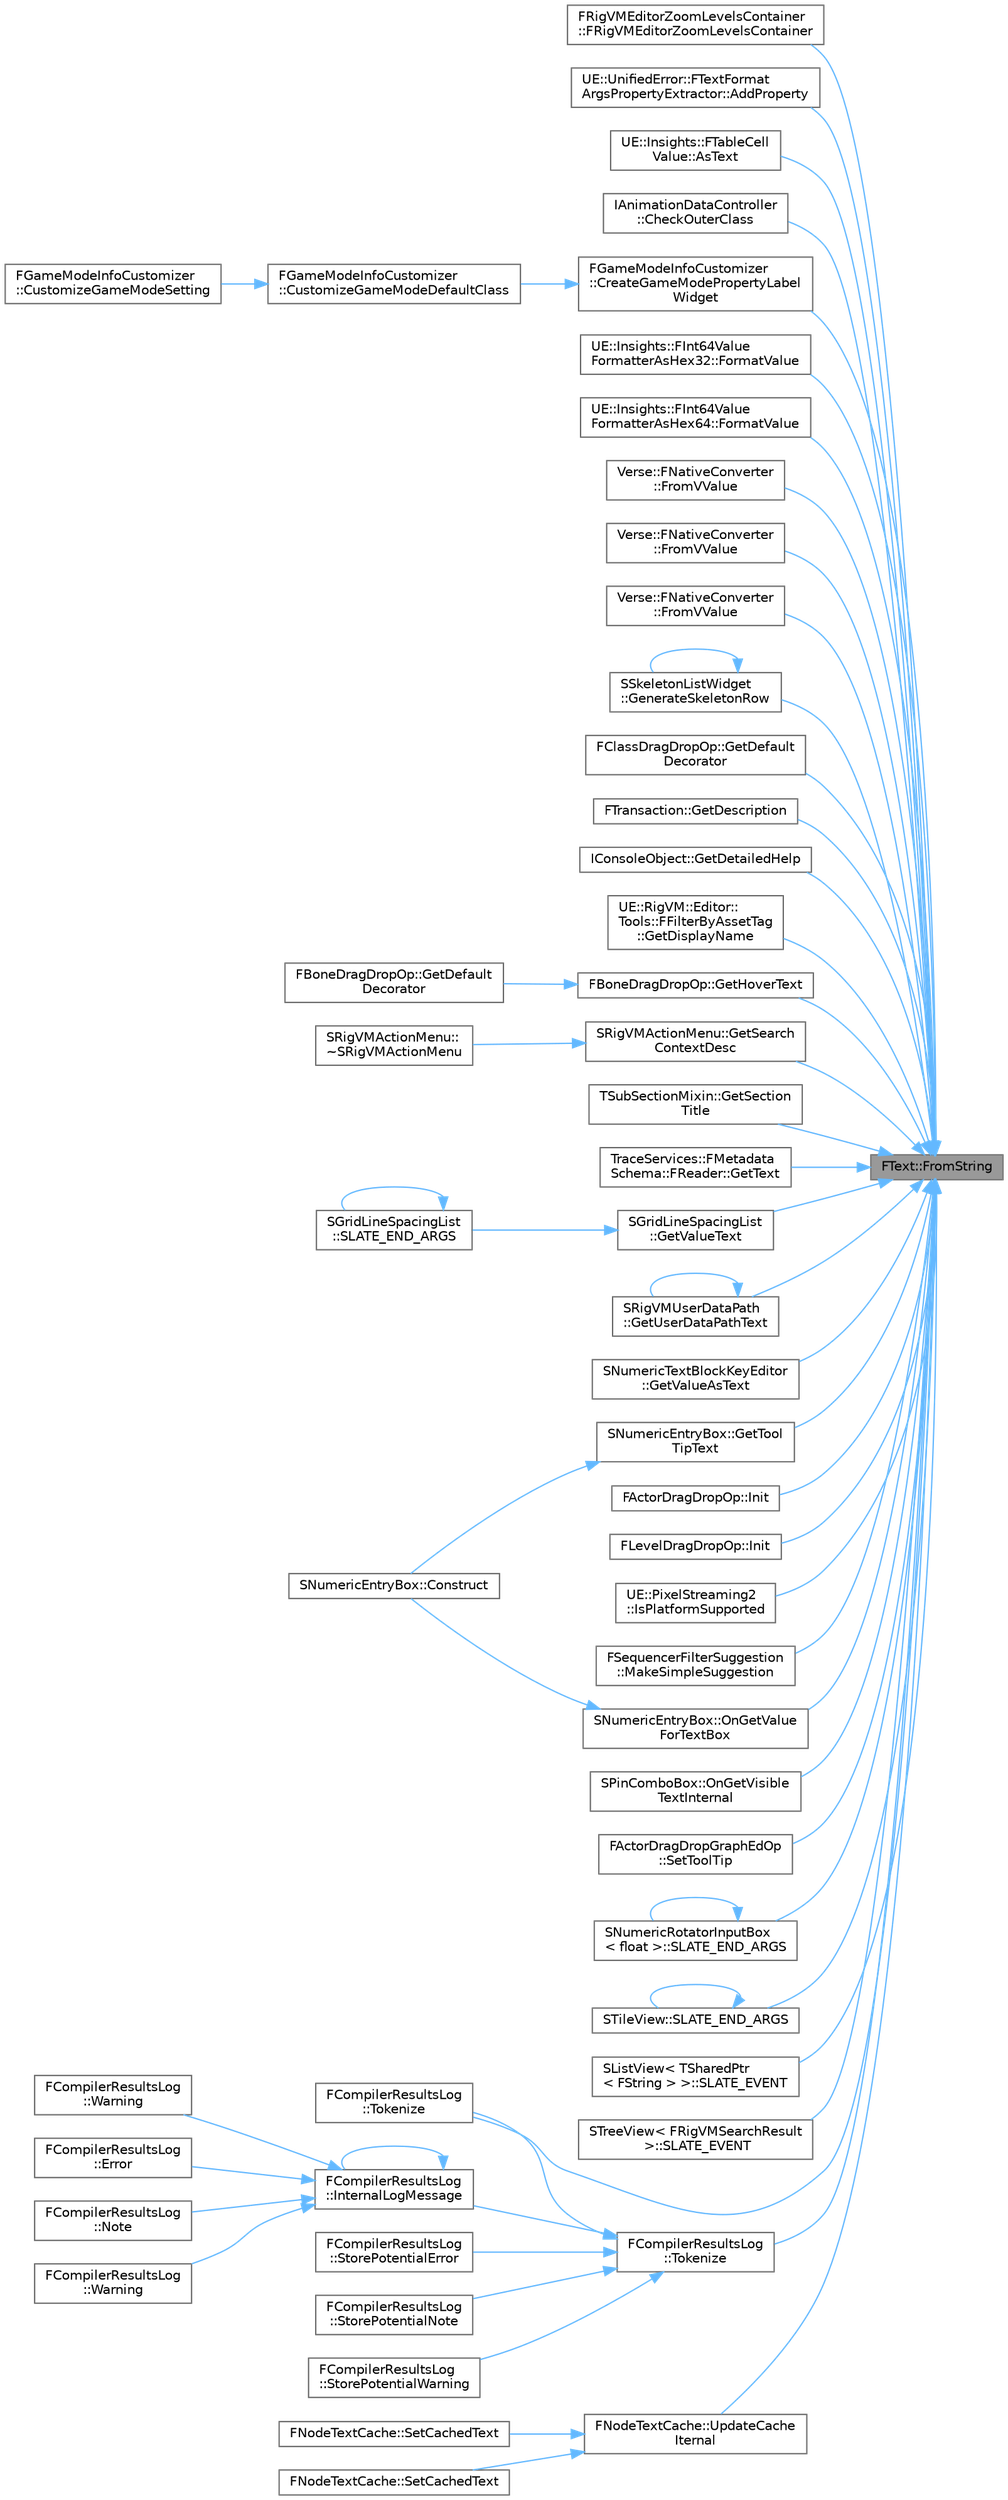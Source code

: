 digraph "FText::FromString"
{
 // INTERACTIVE_SVG=YES
 // LATEX_PDF_SIZE
  bgcolor="transparent";
  edge [fontname=Helvetica,fontsize=10,labelfontname=Helvetica,labelfontsize=10];
  node [fontname=Helvetica,fontsize=10,shape=box,height=0.2,width=0.4];
  rankdir="RL";
  Node1 [id="Node000001",label="FText::FromString",height=0.2,width=0.4,color="gray40", fillcolor="grey60", style="filled", fontcolor="black",tooltip="Generate an FText representing the passed in string."];
  Node1 -> Node2 [id="edge1_Node000001_Node000002",dir="back",color="steelblue1",style="solid",tooltip=" "];
  Node2 [id="Node000002",label="FRigVMEditorZoomLevelsContainer\l::FRigVMEditorZoomLevelsContainer",height=0.2,width=0.4,color="grey40", fillcolor="white", style="filled",URL="$d6/d06/structFRigVMEditorZoomLevelsContainer.html#a41938672dec9ca7c449e0c0f01fcd8b4",tooltip=" "];
  Node1 -> Node3 [id="edge2_Node000001_Node000003",dir="back",color="steelblue1",style="solid",tooltip=" "];
  Node3 [id="Node000003",label="UE::UnifiedError::FTextFormat\lArgsPropertyExtractor::AddProperty",height=0.2,width=0.4,color="grey40", fillcolor="white", style="filled",URL="$d7/daf/classUE_1_1UnifiedError_1_1FTextFormatArgsPropertyExtractor.html#addbcffa440bfeb55a0d7325eabc3943c",tooltip=" "];
  Node1 -> Node4 [id="edge3_Node000001_Node000004",dir="back",color="steelblue1",style="solid",tooltip=" "];
  Node4 [id="Node000004",label="UE::Insights::FTableCell\lValue::AsText",height=0.2,width=0.4,color="grey40", fillcolor="white", style="filled",URL="$d0/de1/structUE_1_1Insights_1_1FTableCellValue.html#a4682ce3d8582bad04db8489c0a12bcd4",tooltip=" "];
  Node1 -> Node5 [id="edge4_Node000001_Node000005",dir="back",color="steelblue1",style="solid",tooltip=" "];
  Node5 [id="Node000005",label="IAnimationDataController\l::CheckOuterClass",height=0.2,width=0.4,color="grey40", fillcolor="white", style="filled",URL="$d5/db0/classIAnimationDataController.html#ae31746f0bd487cc804b72fa0096722a8",tooltip="Verifies whether or not the Model's outer object is (or is derived from) the specified UClass."];
  Node1 -> Node6 [id="edge5_Node000001_Node000006",dir="back",color="steelblue1",style="solid",tooltip=" "];
  Node6 [id="Node000006",label="FGameModeInfoCustomizer\l::CreateGameModePropertyLabel\lWidget",height=0.2,width=0.4,color="grey40", fillcolor="white", style="filled",URL="$d8/d99/classFGameModeInfoCustomizer.html#aaa28ed0868937a4f36da5248c36814d6",tooltip="Create widget for the name of a default class property."];
  Node6 -> Node7 [id="edge6_Node000006_Node000007",dir="back",color="steelblue1",style="solid",tooltip=" "];
  Node7 [id="Node000007",label="FGameModeInfoCustomizer\l::CustomizeGameModeDefaultClass",height=0.2,width=0.4,color="grey40", fillcolor="white", style="filled",URL="$d8/d99/classFGameModeInfoCustomizer.html#a74d406f84c5b9f70518e8d34579a603e",tooltip="Create widget fo modifying a default class within the current GameMode."];
  Node7 -> Node8 [id="edge7_Node000007_Node000008",dir="back",color="steelblue1",style="solid",tooltip=" "];
  Node8 [id="Node000008",label="FGameModeInfoCustomizer\l::CustomizeGameModeSetting",height=0.2,width=0.4,color="grey40", fillcolor="white", style="filled",URL="$d8/d99/classFGameModeInfoCustomizer.html#ad7c2b7a819accac445cba2e1433a3540",tooltip="Add special customization for the GameMode setting."];
  Node1 -> Node9 [id="edge8_Node000001_Node000009",dir="back",color="steelblue1",style="solid",tooltip=" "];
  Node9 [id="Node000009",label="UE::Insights::FInt64Value\lFormatterAsHex32::FormatValue",height=0.2,width=0.4,color="grey40", fillcolor="white", style="filled",URL="$de/d29/classUE_1_1Insights_1_1FInt64ValueFormatterAsHex32.html#a804a1b18b33b45d9f32bd07f8adc5d5c",tooltip=" "];
  Node1 -> Node10 [id="edge9_Node000001_Node000010",dir="back",color="steelblue1",style="solid",tooltip=" "];
  Node10 [id="Node000010",label="UE::Insights::FInt64Value\lFormatterAsHex64::FormatValue",height=0.2,width=0.4,color="grey40", fillcolor="white", style="filled",URL="$d2/d22/classUE_1_1Insights_1_1FInt64ValueFormatterAsHex64.html#ad5aa4b1dde0dd4770fcadb23d0203734",tooltip=" "];
  Node1 -> Node11 [id="edge10_Node000001_Node000011",dir="back",color="steelblue1",style="solid",tooltip=" "];
  Node11 [id="Node000011",label="Verse::FNativeConverter\l::FromVValue",height=0.2,width=0.4,color="grey40", fillcolor="white", style="filled",URL="$d4/d7e/structVerse_1_1FNativeConverter.html#ac39d958695050e55edb44a147335aab0",tooltip=" "];
  Node1 -> Node12 [id="edge11_Node000001_Node000012",dir="back",color="steelblue1",style="solid",tooltip=" "];
  Node12 [id="Node000012",label="Verse::FNativeConverter\l::FromVValue",height=0.2,width=0.4,color="grey40", fillcolor="white", style="filled",URL="$d4/d7e/structVerse_1_1FNativeConverter.html#aa445d7a1443a8e1416c5bca79a8a4097",tooltip=" "];
  Node1 -> Node13 [id="edge12_Node000001_Node000013",dir="back",color="steelblue1",style="solid",tooltip=" "];
  Node13 [id="Node000013",label="Verse::FNativeConverter\l::FromVValue",height=0.2,width=0.4,color="grey40", fillcolor="white", style="filled",URL="$d4/d7e/structVerse_1_1FNativeConverter.html#afc9074f426f4997f8b2e664f3989a857",tooltip=" "];
  Node1 -> Node14 [id="edge13_Node000001_Node000014",dir="back",color="steelblue1",style="solid",tooltip=" "];
  Node14 [id="Node000014",label="SSkeletonListWidget\l::GenerateSkeletonRow",height=0.2,width=0.4,color="grey40", fillcolor="white", style="filled",URL="$d8/d56/classSSkeletonListWidget.html#ae86ea7e054f48dcf95428c2c1d93e791",tooltip=" "];
  Node14 -> Node14 [id="edge14_Node000014_Node000014",dir="back",color="steelblue1",style="solid",tooltip=" "];
  Node1 -> Node15 [id="edge15_Node000001_Node000015",dir="back",color="steelblue1",style="solid",tooltip=" "];
  Node15 [id="Node000015",label="FClassDragDropOp::GetDefault\lDecorator",height=0.2,width=0.4,color="grey40", fillcolor="white", style="filled",URL="$d2/d04/classFClassDragDropOp.html#ac7db0bc234d01b4e73e8bd832d7a01a7",tooltip="The widget decorator to use."];
  Node1 -> Node16 [id="edge16_Node000001_Node000016",dir="back",color="steelblue1",style="solid",tooltip=" "];
  Node16 [id="Node000016",label="FTransaction::GetDescription",height=0.2,width=0.4,color="grey40", fillcolor="white", style="filled",URL="$d1/dd5/classFTransaction.html#ac57fdf9bc5f4bd0bf9081bc00d4580c7",tooltip="Returns the description of each contained Object Record."];
  Node1 -> Node17 [id="edge17_Node000001_Node000017",dir="back",color="steelblue1",style="solid",tooltip=" "];
  Node17 [id="Node000017",label="IConsoleObject::GetDetailedHelp",height=0.2,width=0.4,color="grey40", fillcolor="white", style="filled",URL="$d7/d0d/classIConsoleObject.html#a5a132caa1001447daeea38ff251bc588",tooltip=" "];
  Node1 -> Node18 [id="edge18_Node000001_Node000018",dir="back",color="steelblue1",style="solid",tooltip=" "];
  Node18 [id="Node000018",label="UE::RigVM::Editor::\lTools::FFilterByAssetTag\l::GetDisplayName",height=0.2,width=0.4,color="grey40", fillcolor="white", style="filled",URL="$d4/d95/classUE_1_1RigVM_1_1Editor_1_1Tools_1_1FFilterByAssetTag.html#a0e742667d8dd4bb5c32c4eeae9d4dbc0",tooltip=" "];
  Node1 -> Node19 [id="edge19_Node000001_Node000019",dir="back",color="steelblue1",style="solid",tooltip=" "];
  Node19 [id="Node000019",label="FBoneDragDropOp::GetHoverText",height=0.2,width=0.4,color="grey40", fillcolor="white", style="filled",URL="$d7/d0b/classFBoneDragDropOp.html#a8d2ce90881f169c1641a750280d7f8fd",tooltip=" "];
  Node19 -> Node20 [id="edge20_Node000019_Node000020",dir="back",color="steelblue1",style="solid",tooltip=" "];
  Node20 [id="Node000020",label="FBoneDragDropOp::GetDefault\lDecorator",height=0.2,width=0.4,color="grey40", fillcolor="white", style="filled",URL="$d7/d0b/classFBoneDragDropOp.html#ad21b62629d1bc0655155d1f2627f06b6",tooltip="The widget decorator to use."];
  Node1 -> Node21 [id="edge21_Node000001_Node000021",dir="back",color="steelblue1",style="solid",tooltip=" "];
  Node21 [id="Node000021",label="SRigVMActionMenu::GetSearch\lContextDesc",height=0.2,width=0.4,color="grey40", fillcolor="white", style="filled",URL="$d0/dc8/classSRigVMActionMenu.html#a1126e10fc7cd99880940044d3d1dcd23",tooltip="UI Callback functions."];
  Node21 -> Node22 [id="edge22_Node000021_Node000022",dir="back",color="steelblue1",style="solid",tooltip=" "];
  Node22 [id="Node000022",label="SRigVMActionMenu::\l~SRigVMActionMenu",height=0.2,width=0.4,color="grey40", fillcolor="white", style="filled",URL="$d0/dc8/classSRigVMActionMenu.html#a3e5360a0d634f11a8d88f3e21f1fa462",tooltip=" "];
  Node1 -> Node23 [id="edge23_Node000001_Node000023",dir="back",color="steelblue1",style="solid",tooltip=" "];
  Node23 [id="Node000023",label="TSubSectionMixin::GetSection\lTitle",height=0.2,width=0.4,color="grey40", fillcolor="white", style="filled",URL="$db/d4f/classTSubSectionMixin.html#af1800680eebe7f1fcf6609b65d363f16",tooltip=" "];
  Node1 -> Node24 [id="edge24_Node000001_Node000024",dir="back",color="steelblue1",style="solid",tooltip=" "];
  Node24 [id="Node000024",label="TraceServices::FMetadata\lSchema::FReader::GetText",height=0.2,width=0.4,color="grey40", fillcolor="white", style="filled",URL="$d7/d29/structTraceServices_1_1FMetadataSchema_1_1FReader.html#a87568925996badc6366975993fa80d15",tooltip=" "];
  Node1 -> Node25 [id="edge25_Node000001_Node000025",dir="back",color="steelblue1",style="solid",tooltip=" "];
  Node25 [id="Node000025",label="SNumericEntryBox::GetTool\lTipText",height=0.2,width=0.4,color="grey40", fillcolor="white", style="filled",URL="$dc/db6/classSNumericEntryBox.html#af0bd11aa3c67fb68f487add0305b72e5",tooltip=" "];
  Node25 -> Node26 [id="edge26_Node000025_Node000026",dir="back",color="steelblue1",style="solid",tooltip=" "];
  Node26 [id="Node000026",label="SNumericEntryBox::Construct",height=0.2,width=0.4,color="grey40", fillcolor="white", style="filled",URL="$dc/db6/classSNumericEntryBox.html#ac1fba69ed00d8a96e9b80d71e9cb7c52",tooltip=" "];
  Node1 -> Node27 [id="edge27_Node000001_Node000027",dir="back",color="steelblue1",style="solid",tooltip=" "];
  Node27 [id="Node000027",label="SRigVMUserDataPath\l::GetUserDataPathText",height=0.2,width=0.4,color="grey40", fillcolor="white", style="filled",URL="$d3/db4/classSRigVMUserDataPath.html#a1991a94af7e15f5393bee713eb6f8514",tooltip=" "];
  Node27 -> Node27 [id="edge28_Node000027_Node000027",dir="back",color="steelblue1",style="solid",tooltip=" "];
  Node1 -> Node28 [id="edge29_Node000001_Node000028",dir="back",color="steelblue1",style="solid",tooltip=" "];
  Node28 [id="Node000028",label="SNumericTextBlockKeyEditor\l::GetValueAsText",height=0.2,width=0.4,color="grey40", fillcolor="white", style="filled",URL="$da/d29/classSNumericTextBlockKeyEditor.html#a8d5ff3d79a5ce916d609d2fefa337513",tooltip=" "];
  Node1 -> Node29 [id="edge30_Node000001_Node000029",dir="back",color="steelblue1",style="solid",tooltip=" "];
  Node29 [id="Node000029",label="SGridLineSpacingList\l::GetValueText",height=0.2,width=0.4,color="grey40", fillcolor="white", style="filled",URL="$da/d6b/classSGridLineSpacingList.html#a50851ced5f4175c64e1cb135f1d87a15",tooltip="Get the value text for displaying in the custom entry box."];
  Node29 -> Node30 [id="edge31_Node000029_Node000030",dir="back",color="steelblue1",style="solid",tooltip=" "];
  Node30 [id="Node000030",label="SGridLineSpacingList\l::SLATE_END_ARGS",height=0.2,width=0.4,color="grey40", fillcolor="white", style="filled",URL="$da/d6b/classSGridLineSpacingList.html#a5bb7cffc7fd25f53157c2f1671096ac5",tooltip=" "];
  Node30 -> Node30 [id="edge32_Node000030_Node000030",dir="back",color="steelblue1",style="solid",tooltip=" "];
  Node1 -> Node31 [id="edge33_Node000001_Node000031",dir="back",color="steelblue1",style="solid",tooltip=" "];
  Node31 [id="Node000031",label="FActorDragDropOp::Init",height=0.2,width=0.4,color="grey40", fillcolor="white", style="filled",URL="$dc/de6/classFActorDragDropOp.html#a392f4e944856540373641bc8650d3604",tooltip=" "];
  Node1 -> Node32 [id="edge34_Node000001_Node000032",dir="back",color="steelblue1",style="solid",tooltip=" "];
  Node32 [id="Node000032",label="FLevelDragDropOp::Init",height=0.2,width=0.4,color="grey40", fillcolor="white", style="filled",URL="$d3/dc0/classFLevelDragDropOp.html#a5ccdf3d664d4a64c0011972ce03da8db",tooltip="Inits the tooltip."];
  Node1 -> Node33 [id="edge35_Node000001_Node000033",dir="back",color="steelblue1",style="solid",tooltip=" "];
  Node33 [id="Node000033",label="UE::PixelStreaming2\l::IsPlatformSupported",height=0.2,width=0.4,color="grey40", fillcolor="white", style="filled",URL="$d1/d40/namespaceUE_1_1PixelStreaming2.html#aeb4b10f0e97a0f17e0b14e884e7e360f",tooltip=" "];
  Node1 -> Node34 [id="edge36_Node000001_Node000034",dir="back",color="steelblue1",style="solid",tooltip=" "];
  Node34 [id="Node000034",label="FSequencerFilterSuggestion\l::MakeSimpleSuggestion",height=0.2,width=0.4,color="grey40", fillcolor="white", style="filled",URL="$de/ddf/structFSequencerFilterSuggestion.html#ac8eccb49ae5dd4ef45ead7da8ca30ff9",tooltip=" "];
  Node1 -> Node35 [id="edge37_Node000001_Node000035",dir="back",color="steelblue1",style="solid",tooltip=" "];
  Node35 [id="Node000035",label="SNumericEntryBox::OnGetValue\lForTextBox",height=0.2,width=0.4,color="grey40", fillcolor="white", style="filled",URL="$dc/db6/classSNumericEntryBox.html#a6222538d57103c267fdf6e4485145eaf",tooltip="Called to get the value for the text box as FText."];
  Node35 -> Node26 [id="edge38_Node000035_Node000026",dir="back",color="steelblue1",style="solid",tooltip=" "];
  Node1 -> Node36 [id="edge39_Node000001_Node000036",dir="back",color="steelblue1",style="solid",tooltip=" "];
  Node36 [id="Node000036",label="SPinComboBox::OnGetVisible\lTextInternal",height=0.2,width=0.4,color="grey40", fillcolor="white", style="filled",URL="$db/d3d/classSPinComboBox.html#a0a5ac43135bad970c41f213c52fb888c",tooltip=" "];
  Node1 -> Node37 [id="edge40_Node000001_Node000037",dir="back",color="steelblue1",style="solid",tooltip=" "];
  Node37 [id="Node000037",label="FActorDragDropGraphEdOp\l::SetToolTip",height=0.2,width=0.4,color="grey40", fillcolor="white", style="filled",URL="$de/d3f/classFActorDragDropGraphEdOp.html#ab51c30d6128062cc9f268fd8d3dc5673",tooltip="Set the appropriate tool tip when dragging functionality is active."];
  Node1 -> Node38 [id="edge41_Node000001_Node000038",dir="back",color="steelblue1",style="solid",tooltip=" "];
  Node38 [id="Node000038",label="SNumericRotatorInputBox\l\< float \>::SLATE_END_ARGS",height=0.2,width=0.4,color="grey40", fillcolor="white", style="filled",URL="$de/dee/classSNumericRotatorInputBox.html#a1cdd10c606a55ec6807f6289136ced48",tooltip=" "];
  Node38 -> Node38 [id="edge42_Node000038_Node000038",dir="back",color="steelblue1",style="solid",tooltip=" "];
  Node1 -> Node39 [id="edge43_Node000001_Node000039",dir="back",color="steelblue1",style="solid",tooltip=" "];
  Node39 [id="Node000039",label="STileView::SLATE_END_ARGS",height=0.2,width=0.4,color="grey40", fillcolor="white", style="filled",URL="$d0/d1a/classSTileView.html#a9257066b03ba2e226c859929058fa752",tooltip="Construct this widget."];
  Node39 -> Node39 [id="edge44_Node000039_Node000039",dir="back",color="steelblue1",style="solid",tooltip=" "];
  Node1 -> Node40 [id="edge45_Node000001_Node000040",dir="back",color="steelblue1",style="solid",tooltip=" "];
  Node40 [id="Node000040",label="SListView\< TSharedPtr\l\< FString \> \>::SLATE_EVENT",height=0.2,width=0.4,color="grey40", fillcolor="white", style="filled",URL="$d1/dc1/classSListView.html#a0d73e5abf55e5433dd2205110f59cd7e",tooltip=" "];
  Node1 -> Node41 [id="edge46_Node000001_Node000041",dir="back",color="steelblue1",style="solid",tooltip=" "];
  Node41 [id="Node000041",label="STreeView\< FRigVMSearchResult\l \>::SLATE_EVENT",height=0.2,width=0.4,color="grey40", fillcolor="white", style="filled",URL="$de/d1d/classSTreeView.html#ab5533ecc5e9515a4d4974b7acd940857",tooltip=" "];
  Node1 -> Node42 [id="edge47_Node000001_Node000042",dir="back",color="steelblue1",style="solid",tooltip=" "];
  Node42 [id="Node000042",label="FCompilerResultsLog\l::Tokenize",height=0.2,width=0.4,color="grey40", fillcolor="white", style="filled",URL="$d4/d9d/classFCompilerResultsLog.html#a6067b632661ca87866886e21ac8491b0",tooltip=" "];
  Node1 -> Node43 [id="edge48_Node000001_Node000043",dir="back",color="steelblue1",style="solid",tooltip=" "];
  Node43 [id="Node000043",label="FCompilerResultsLog\l::Tokenize",height=0.2,width=0.4,color="grey40", fillcolor="white", style="filled",URL="$d4/d9d/classFCompilerResultsLog.html#a70248aeee9d245b6eb82e12a49878179",tooltip=" "];
  Node43 -> Node44 [id="edge49_Node000043_Node000044",dir="back",color="steelblue1",style="solid",tooltip=" "];
  Node44 [id="Node000044",label="FCompilerResultsLog\l::InternalLogMessage",height=0.2,width=0.4,color="grey40", fillcolor="white", style="filled",URL="$d4/d9d/classFCompilerResultsLog.html#a6fae7a57840c6a2053beb43bbffec1fb",tooltip=" "];
  Node44 -> Node45 [id="edge50_Node000044_Node000045",dir="back",color="steelblue1",style="solid",tooltip=" "];
  Node45 [id="Node000045",label="FCompilerResultsLog\l::Error",height=0.2,width=0.4,color="grey40", fillcolor="white", style="filled",URL="$d4/d9d/classFCompilerResultsLog.html#af84eee1acf4822b4412dcae6a117a53b",tooltip="Write an error in to the compiler log."];
  Node44 -> Node44 [id="edge51_Node000044_Node000044",dir="back",color="steelblue1",style="solid",tooltip=" "];
  Node44 -> Node46 [id="edge52_Node000044_Node000046",dir="back",color="steelblue1",style="solid",tooltip=" "];
  Node46 [id="Node000046",label="FCompilerResultsLog\l::Note",height=0.2,width=0.4,color="grey40", fillcolor="white", style="filled",URL="$d4/d9d/classFCompilerResultsLog.html#a78cfa1008aa9bdeab4f6074eef828ba4",tooltip="Write a note in to the compiler log."];
  Node44 -> Node47 [id="edge53_Node000044_Node000047",dir="back",color="steelblue1",style="solid",tooltip=" "];
  Node47 [id="Node000047",label="FCompilerResultsLog\l::Warning",height=0.2,width=0.4,color="grey40", fillcolor="white", style="filled",URL="$d4/d9d/classFCompilerResultsLog.html#aa9a67dd0e4b90e8fb49f984d923282b7",tooltip="Write a warning in to the compiler log."];
  Node44 -> Node48 [id="edge54_Node000044_Node000048",dir="back",color="steelblue1",style="solid",tooltip=" "];
  Node48 [id="Node000048",label="FCompilerResultsLog\l::Warning",height=0.2,width=0.4,color="grey40", fillcolor="white", style="filled",URL="$d4/d9d/classFCompilerResultsLog.html#ae75a24018d24780f030eb06066a04933",tooltip="Write a warning in to the compiler log."];
  Node43 -> Node49 [id="edge55_Node000043_Node000049",dir="back",color="steelblue1",style="solid",tooltip=" "];
  Node49 [id="Node000049",label="FCompilerResultsLog\l::StorePotentialError",height=0.2,width=0.4,color="grey40", fillcolor="white", style="filled",URL="$d4/d9d/classFCompilerResultsLog.html#a58a8ce969e7377334c4321b5134e6d9f",tooltip="Store a potential error for a given node in the compiler log."];
  Node43 -> Node50 [id="edge56_Node000043_Node000050",dir="back",color="steelblue1",style="solid",tooltip=" "];
  Node50 [id="Node000050",label="FCompilerResultsLog\l::StorePotentialNote",height=0.2,width=0.4,color="grey40", fillcolor="white", style="filled",URL="$d4/d9d/classFCompilerResultsLog.html#a0eb30adb2f9044f6a5594aa197b8298c",tooltip="Store a potential note for a given node in the compiler log."];
  Node43 -> Node51 [id="edge57_Node000043_Node000051",dir="back",color="steelblue1",style="solid",tooltip=" "];
  Node51 [id="Node000051",label="FCompilerResultsLog\l::StorePotentialWarning",height=0.2,width=0.4,color="grey40", fillcolor="white", style="filled",URL="$d4/d9d/classFCompilerResultsLog.html#a0d9f91bec7b269e0e1578466d73b1767",tooltip="Store a potential warning for a given node in the compiler log."];
  Node43 -> Node42 [id="edge58_Node000043_Node000042",dir="back",color="steelblue1",style="solid",tooltip=" "];
  Node1 -> Node52 [id="edge59_Node000001_Node000052",dir="back",color="steelblue1",style="solid",tooltip=" "];
  Node52 [id="Node000052",label="FNodeTextCache::UpdateCache\lIternal",height=0.2,width=0.4,color="grey40", fillcolor="white", style="filled",URL="$d2/d69/structFNodeTextCache.html#a2c837ac42d1998549b491bae837c700f",tooltip="Helper to lookup from the GConfig the correct ini setting for displaying node and pin titles localize..."];
  Node52 -> Node53 [id="edge60_Node000052_Node000053",dir="back",color="steelblue1",style="solid",tooltip=" "];
  Node53 [id="Node000053",label="FNodeTextCache::SetCachedText",height=0.2,width=0.4,color="grey40", fillcolor="white", style="filled",URL="$d2/d69/structFNodeTextCache.html#af89733ca482fe6ff0f06cd46e987a3a7",tooltip="Checks if the title is out of date."];
  Node52 -> Node54 [id="edge61_Node000052_Node000054",dir="back",color="steelblue1",style="solid",tooltip=" "];
  Node54 [id="Node000054",label="FNodeTextCache::SetCachedText",height=0.2,width=0.4,color="grey40", fillcolor="white", style="filled",URL="$d2/d69/structFNodeTextCache.html#a6926f178dd6439fa068a077728b0f516",tooltip="Checks if the title is out of date."];
}

